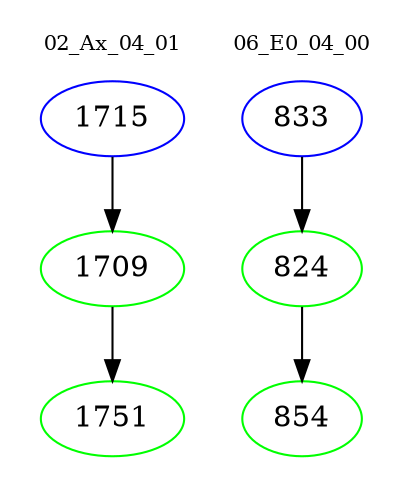 digraph{
subgraph cluster_0 {
color = white
label = "02_Ax_04_01";
fontsize=10;
T0_1715 [label="1715", color="blue"]
T0_1715 -> T0_1709 [color="black"]
T0_1709 [label="1709", color="green"]
T0_1709 -> T0_1751 [color="black"]
T0_1751 [label="1751", color="green"]
}
subgraph cluster_1 {
color = white
label = "06_E0_04_00";
fontsize=10;
T1_833 [label="833", color="blue"]
T1_833 -> T1_824 [color="black"]
T1_824 [label="824", color="green"]
T1_824 -> T1_854 [color="black"]
T1_854 [label="854", color="green"]
}
}
